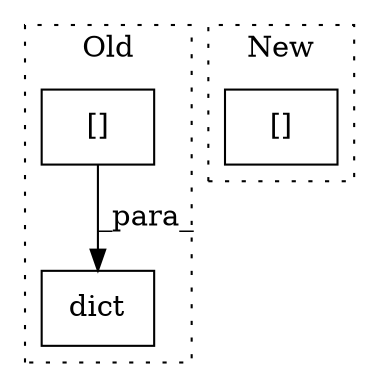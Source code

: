digraph G {
subgraph cluster0 {
1 [label="dict" a="32" s="4022,4061" l="5,1" shape="box"];
3 [label="[]" a="2" s="4041,4060" l="11,1" shape="box"];
label = "Old";
style="dotted";
}
subgraph cluster1 {
2 [label="[]" a="2" s="3097,3114" l="11,1" shape="box"];
label = "New";
style="dotted";
}
3 -> 1 [label="_para_"];
}